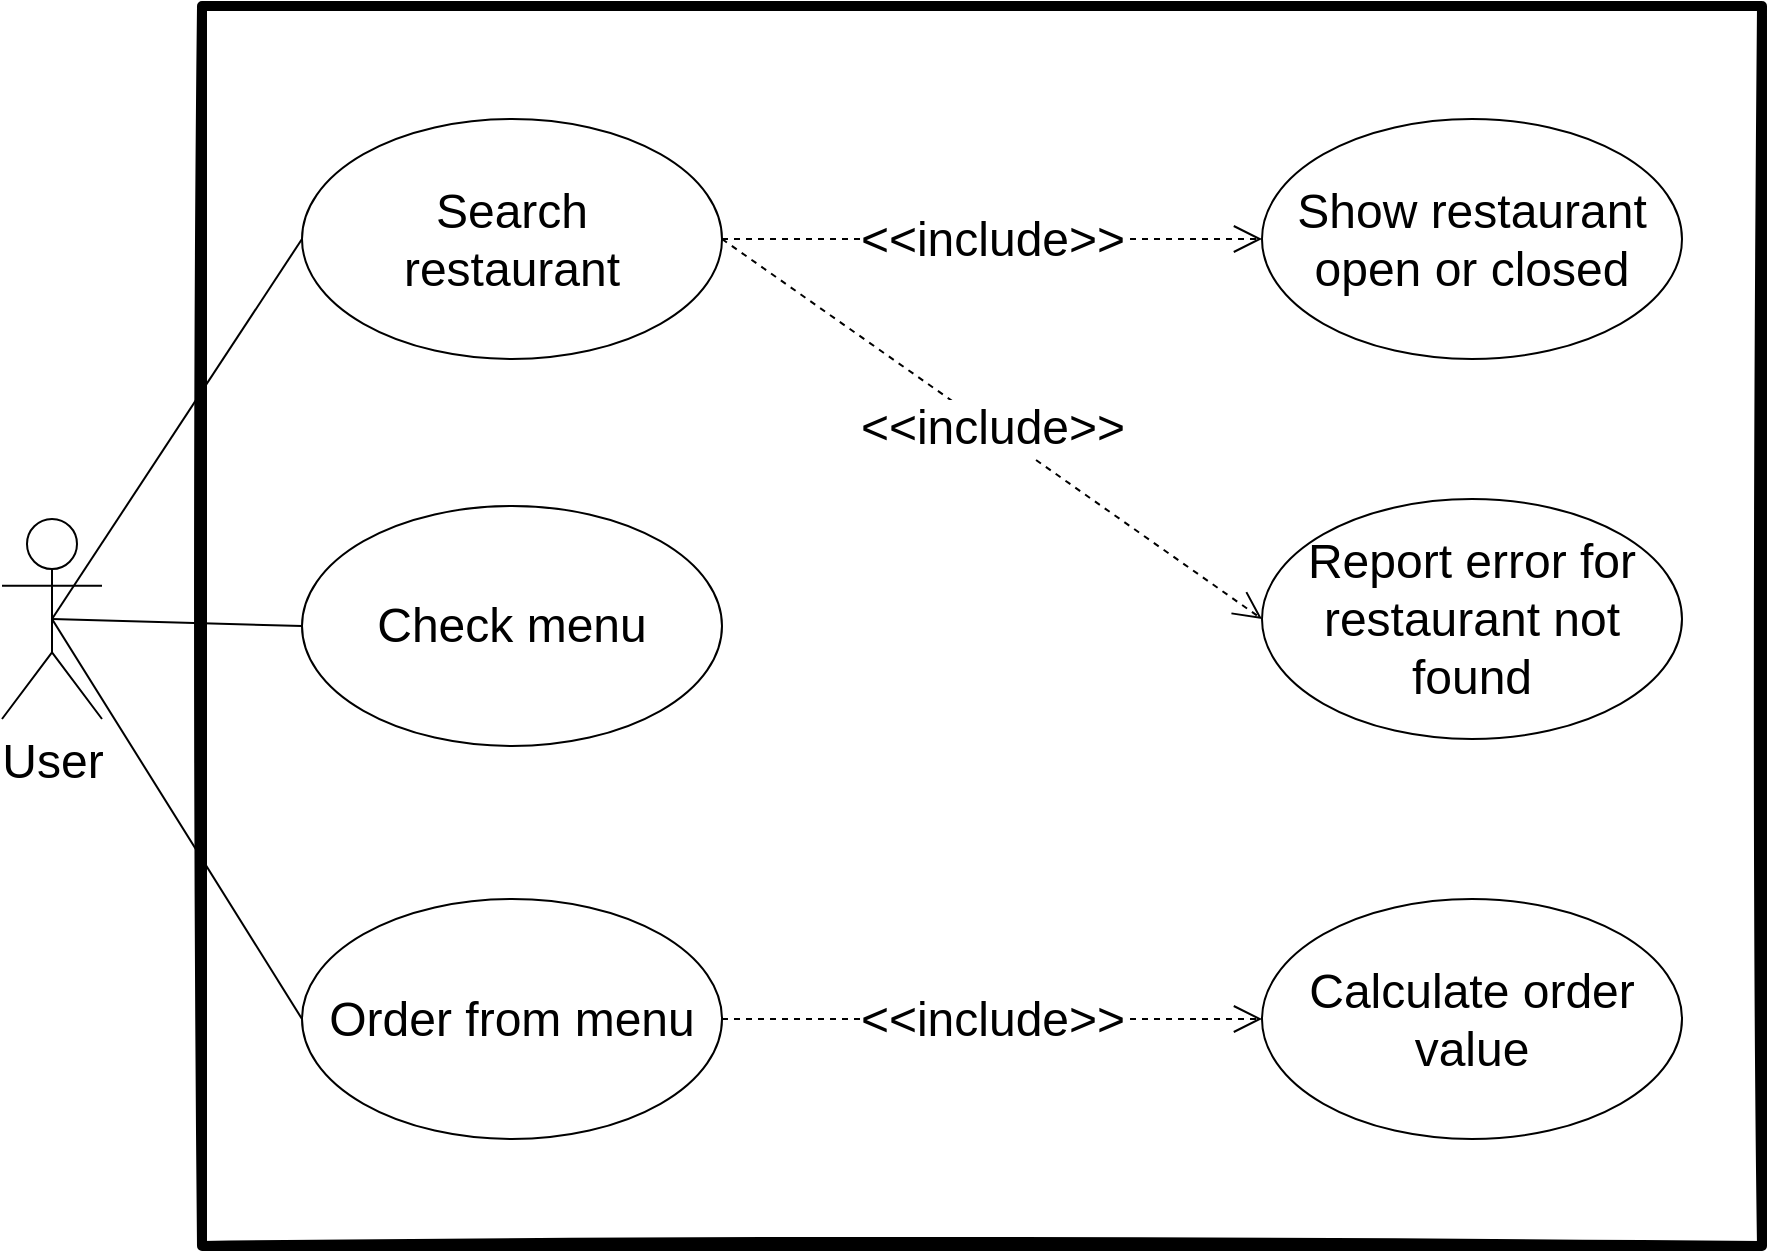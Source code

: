 <mxfile version="15.2.7" type="device"><diagram id="7idptcesnsukmnNniiZm" name="Page-1"><mxGraphModel dx="1447" dy="840" grid="1" gridSize="10" guides="1" tooltips="1" connect="1" arrows="1" fold="1" page="1" pageScale="1" pageWidth="1169" pageHeight="827" math="0" shadow="0"><root><mxCell id="0"/><mxCell id="1" parent="0"/><mxCell id="Onw9TqOzTAMlj-GqNZQw-19" value="" style="rounded=0;whiteSpace=wrap;html=1;sketch=1;fontSize=24;strokeColor=#000000;strokeWidth=5;fillColor=none;" parent="1" vertex="1"><mxGeometry x="245" y="104" width="780" height="620" as="geometry"/></mxCell><mxCell id="Onw9TqOzTAMlj-GqNZQw-5" style="rounded=0;orthogonalLoop=1;jettySize=auto;html=1;exitX=0.5;exitY=0.5;exitDx=0;exitDy=0;exitPerimeter=0;entryX=0;entryY=0.5;entryDx=0;entryDy=0;endArrow=none;endFill=0;" parent="1" source="Onw9TqOzTAMlj-GqNZQw-1" target="Onw9TqOzTAMlj-GqNZQw-4" edge="1"><mxGeometry relative="1" as="geometry"/></mxCell><mxCell id="Onw9TqOzTAMlj-GqNZQw-15" style="rounded=0;orthogonalLoop=1;jettySize=auto;html=1;exitX=0.5;exitY=0.5;exitDx=0;exitDy=0;exitPerimeter=0;entryX=0;entryY=0.5;entryDx=0;entryDy=0;fontSize=24;endArrow=none;endFill=0;" parent="1" source="Onw9TqOzTAMlj-GqNZQw-1" target="Onw9TqOzTAMlj-GqNZQw-13" edge="1"><mxGeometry relative="1" as="geometry"/></mxCell><mxCell id="23j89A9y7SvgoYw0XpMA-11" style="edgeStyle=none;rounded=0;orthogonalLoop=1;jettySize=auto;html=1;exitX=0.5;exitY=0.5;exitDx=0;exitDy=0;exitPerimeter=0;entryX=0;entryY=0.5;entryDx=0;entryDy=0;endArrow=none;endFill=0;" edge="1" parent="1" source="Onw9TqOzTAMlj-GqNZQw-1" target="23j89A9y7SvgoYw0XpMA-1"><mxGeometry relative="1" as="geometry"/></mxCell><mxCell id="Onw9TqOzTAMlj-GqNZQw-1" value="&lt;font style=&quot;font-size: 24px&quot; color=&quot;#000000&quot;&gt;User&lt;/font&gt;" style="shape=umlActor;verticalLabelPosition=bottom;verticalAlign=top;html=1;outlineConnect=0;" parent="1" vertex="1"><mxGeometry x="145" y="360.5" width="50" height="100" as="geometry"/></mxCell><mxCell id="Onw9TqOzTAMlj-GqNZQw-4" value="&lt;font style=&quot;font-size: 24px&quot; color=&quot;#000000&quot;&gt;Search &lt;br&gt;restaurant&lt;/font&gt;" style="ellipse;whiteSpace=wrap;html=1;" parent="1" vertex="1"><mxGeometry x="295" y="160.5" width="210" height="120" as="geometry"/></mxCell><mxCell id="Onw9TqOzTAMlj-GqNZQw-6" value="&lt;font color=&quot;#000000&quot;&gt;&lt;span style=&quot;font-size: 24px&quot;&gt;Show restaurant&lt;br&gt;&lt;/span&gt;&lt;/font&gt;&lt;span style=&quot;color: rgb(0 , 0 , 0) ; font-size: 24px&quot;&gt;open or closed&lt;/span&gt;" style="ellipse;whiteSpace=wrap;html=1;" parent="1" vertex="1"><mxGeometry x="775" y="160.5" width="210" height="120" as="geometry"/></mxCell><mxCell id="Onw9TqOzTAMlj-GqNZQw-10" value="&lt;font color=&quot;#000000&quot;&gt;&amp;lt;&amp;lt;include&amp;gt;&amp;gt;&lt;/font&gt;" style="endArrow=open;endSize=12;dashed=1;html=1;fontSize=24;exitX=1;exitY=0.5;exitDx=0;exitDy=0;entryX=0;entryY=0.5;entryDx=0;entryDy=0;" parent="1" source="Onw9TqOzTAMlj-GqNZQw-4" target="Onw9TqOzTAMlj-GqNZQw-6" edge="1"><mxGeometry width="160" relative="1" as="geometry"><mxPoint x="535" y="380.5" as="sourcePoint"/><mxPoint x="905" y="370.5" as="targetPoint"/><mxPoint as="offset"/></mxGeometry></mxCell><mxCell id="Onw9TqOzTAMlj-GqNZQw-13" value="&lt;font color=&quot;#000000&quot;&gt;&lt;span style=&quot;font-size: 24px&quot;&gt;Check menu&lt;/span&gt;&lt;/font&gt;" style="ellipse;whiteSpace=wrap;html=1;" parent="1" vertex="1"><mxGeometry x="295" y="354" width="210" height="120" as="geometry"/></mxCell><mxCell id="0u-JJxk8mOkginHy9G_V-3" value="&lt;font color=&quot;#000000&quot;&gt;&lt;span style=&quot;font-size: 24px&quot;&gt;Calculate order&lt;br&gt;value&lt;br&gt;&lt;/span&gt;&lt;/font&gt;" style="ellipse;whiteSpace=wrap;html=1;" parent="1" vertex="1"><mxGeometry x="775" y="550.5" width="210" height="120" as="geometry"/></mxCell><mxCell id="23j89A9y7SvgoYw0XpMA-1" value="&lt;font color=&quot;#000000&quot;&gt;&lt;span style=&quot;font-size: 24px&quot;&gt;Order from menu&lt;/span&gt;&lt;/font&gt;" style="ellipse;whiteSpace=wrap;html=1;" vertex="1" parent="1"><mxGeometry x="295" y="550.5" width="210" height="120" as="geometry"/></mxCell><mxCell id="23j89A9y7SvgoYw0XpMA-4" value="&lt;font color=&quot;#000000&quot;&gt;&lt;span style=&quot;font-size: 24px&quot;&gt;Report error for restaurant not found&lt;/span&gt;&lt;/font&gt;" style="ellipse;whiteSpace=wrap;html=1;" vertex="1" parent="1"><mxGeometry x="775" y="350.5" width="210" height="120" as="geometry"/></mxCell><mxCell id="23j89A9y7SvgoYw0XpMA-12" value="&lt;font color=&quot;#000000&quot;&gt;&amp;lt;&amp;lt;include&amp;gt;&amp;gt;&lt;/font&gt;" style="endArrow=open;endSize=12;dashed=1;html=1;fontSize=24;exitX=1;exitY=0.5;exitDx=0;exitDy=0;entryX=0;entryY=0.5;entryDx=0;entryDy=0;" edge="1" parent="1" source="Onw9TqOzTAMlj-GqNZQw-4" target="23j89A9y7SvgoYw0XpMA-4"><mxGeometry width="160" relative="1" as="geometry"><mxPoint x="505.0" y="320.5" as="sourcePoint"/><mxPoint x="775" y="320.5" as="targetPoint"/><mxPoint as="offset"/></mxGeometry></mxCell><mxCell id="23j89A9y7SvgoYw0XpMA-13" value="&lt;font color=&quot;#000000&quot;&gt;&amp;lt;&amp;lt;include&amp;gt;&amp;gt;&lt;/font&gt;" style="endArrow=open;endSize=12;dashed=1;html=1;fontSize=24;exitX=1;exitY=0.5;exitDx=0;exitDy=0;entryX=0;entryY=0.5;entryDx=0;entryDy=0;" edge="1" parent="1" source="23j89A9y7SvgoYw0XpMA-1" target="0u-JJxk8mOkginHy9G_V-3"><mxGeometry width="160" relative="1" as="geometry"><mxPoint x="505.0" y="530.5" as="sourcePoint"/><mxPoint x="775" y="530.5" as="targetPoint"/><mxPoint as="offset"/></mxGeometry></mxCell></root></mxGraphModel></diagram></mxfile>